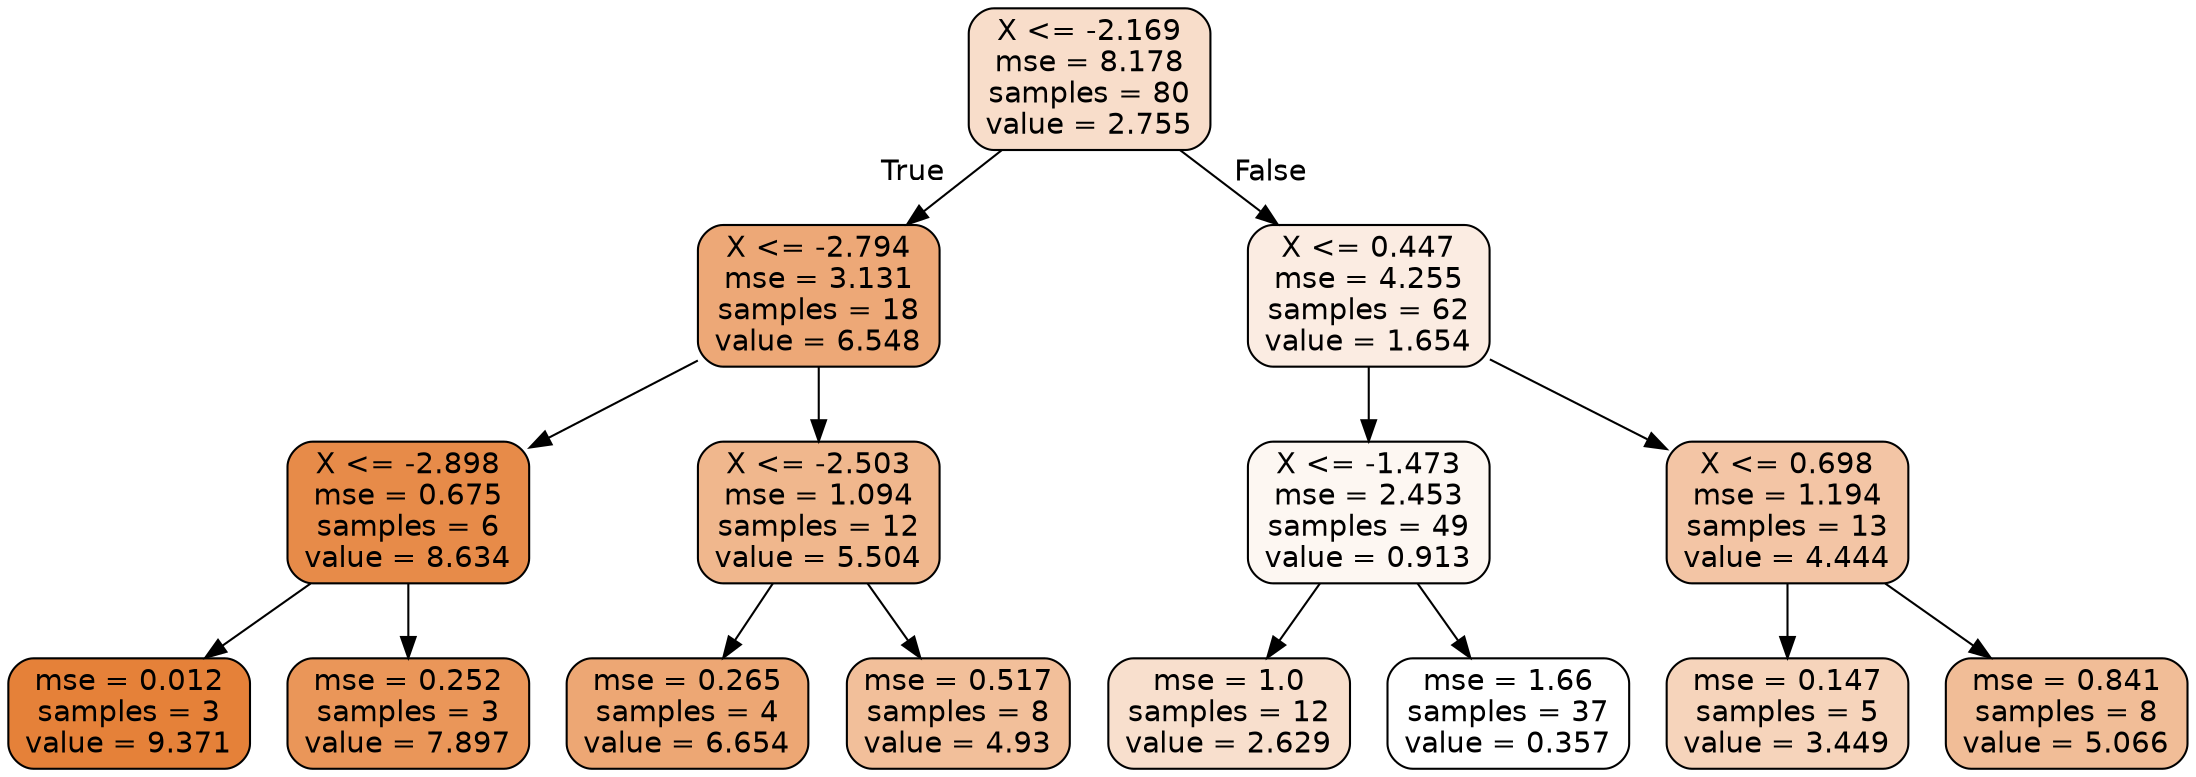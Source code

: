 digraph Tree {
node [shape=box, style="filled, rounded", color="black", fontname=helvetica] ;
edge [fontname=helvetica] ;
0 [label="X <= -2.169\nmse = 8.178\nsamples = 80\nvalue = 2.755", fillcolor="#e5813944"] ;
1 [label="X <= -2.794\nmse = 3.131\nsamples = 18\nvalue = 6.548", fillcolor="#e58139af"] ;
0 -> 1 [labeldistance=2.5, labelangle=45, headlabel="True"] ;
2 [label="X <= -2.898\nmse = 0.675\nsamples = 6\nvalue = 8.634", fillcolor="#e58139ea"] ;
1 -> 2 ;
3 [label="mse = 0.012\nsamples = 3\nvalue = 9.371", fillcolor="#e58139ff"] ;
2 -> 3 ;
4 [label="mse = 0.252\nsamples = 3\nvalue = 7.897", fillcolor="#e58139d5"] ;
2 -> 4 ;
5 [label="X <= -2.503\nmse = 1.094\nsamples = 12\nvalue = 5.504", fillcolor="#e5813992"] ;
1 -> 5 ;
6 [label="mse = 0.265\nsamples = 4\nvalue = 6.654", fillcolor="#e58139b2"] ;
5 -> 6 ;
7 [label="mse = 0.517\nsamples = 8\nvalue = 4.93", fillcolor="#e5813981"] ;
5 -> 7 ;
8 [label="X <= 0.447\nmse = 4.255\nsamples = 62\nvalue = 1.654", fillcolor="#e5813925"] ;
0 -> 8 [labeldistance=2.5, labelangle=-45, headlabel="False"] ;
9 [label="X <= -1.473\nmse = 2.453\nsamples = 49\nvalue = 0.913", fillcolor="#e5813910"] ;
8 -> 9 ;
10 [label="mse = 1.0\nsamples = 12\nvalue = 2.629", fillcolor="#e5813940"] ;
9 -> 10 ;
11 [label="mse = 1.66\nsamples = 37\nvalue = 0.357", fillcolor="#e5813900"] ;
9 -> 11 ;
12 [label="X <= 0.698\nmse = 1.194\nsamples = 13\nvalue = 4.444", fillcolor="#e5813974"] ;
8 -> 12 ;
13 [label="mse = 0.147\nsamples = 5\nvalue = 3.449", fillcolor="#e5813957"] ;
12 -> 13 ;
14 [label="mse = 0.841\nsamples = 8\nvalue = 5.066", fillcolor="#e5813985"] ;
12 -> 14 ;
}